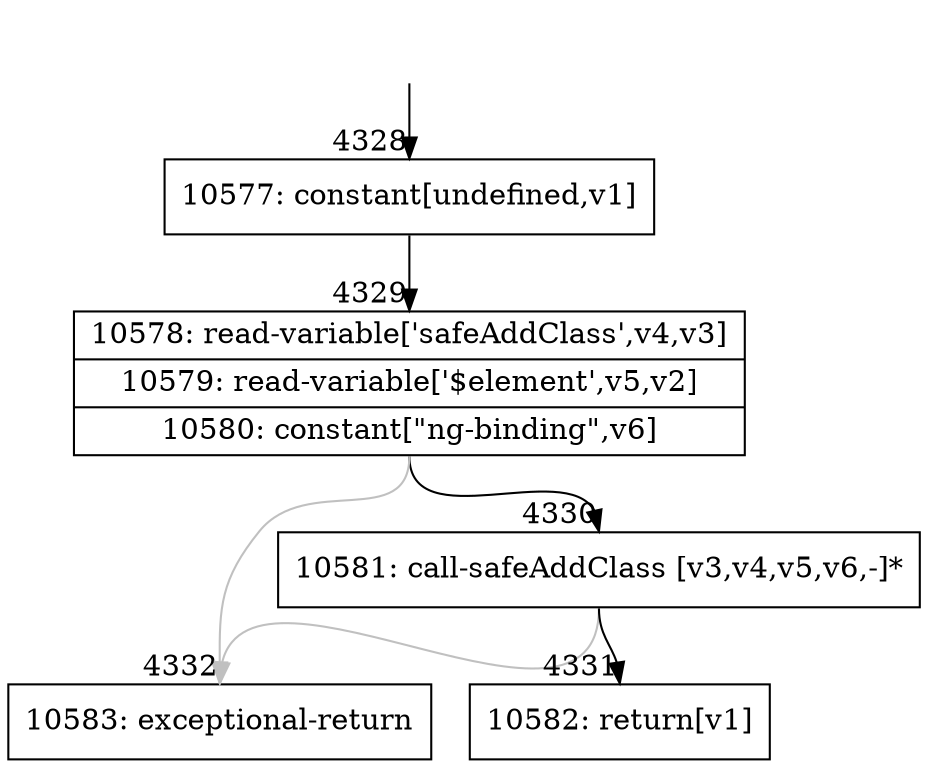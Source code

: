 digraph {
rankdir="TD"
BB_entry358[shape=none,label=""];
BB_entry358 -> BB4328 [tailport=s, headport=n, headlabel="    4328"]
BB4328 [shape=record label="{10577: constant[undefined,v1]}" ] 
BB4328 -> BB4329 [tailport=s, headport=n, headlabel="      4329"]
BB4329 [shape=record label="{10578: read-variable['safeAddClass',v4,v3]|10579: read-variable['$element',v5,v2]|10580: constant[\"ng-binding\",v6]}" ] 
BB4329 -> BB4330 [tailport=s, headport=n, headlabel="      4330"]
BB4329 -> BB4332 [tailport=s, headport=n, color=gray, headlabel="      4332"]
BB4330 [shape=record label="{10581: call-safeAddClass [v3,v4,v5,v6,-]*}" ] 
BB4330 -> BB4331 [tailport=s, headport=n, headlabel="      4331"]
BB4330 -> BB4332 [tailport=s, headport=n, color=gray]
BB4331 [shape=record label="{10582: return[v1]}" ] 
BB4332 [shape=record label="{10583: exceptional-return}" ] 
//#$~ 7337
}

